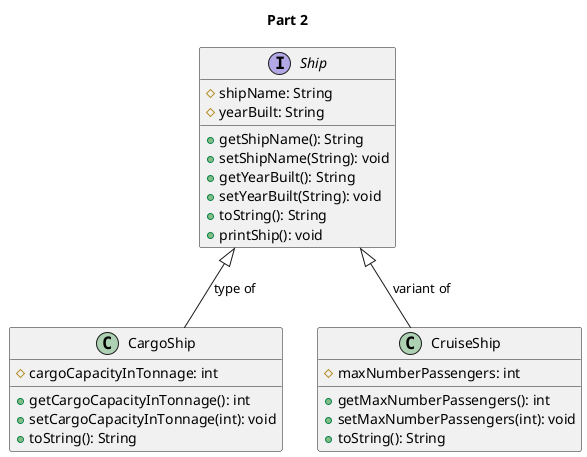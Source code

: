 @startuml
title Part 2

interface Ship {
    # shipName: String
    # yearBuilt: String
    + getShipName(): String
    + setShipName(String): void
    + getYearBuilt(): String
    + setYearBuilt(String): void
    + toString(): String
    + printShip(): void
}
class CargoShip {
# cargoCapacityInTonnage: int
+ getCargoCapacityInTonnage(): int
+ setCargoCapacityInTonnage(int): void
+ toString(): String
}
class CruiseShip {
# maxNumberPassengers: int
+ getMaxNumberPassengers(): int
+ setMaxNumberPassengers(int): void
+ toString(): String
}

Ship <|-- CargoShip: type of
Ship <|-- CruiseShip: variant of

@enduml